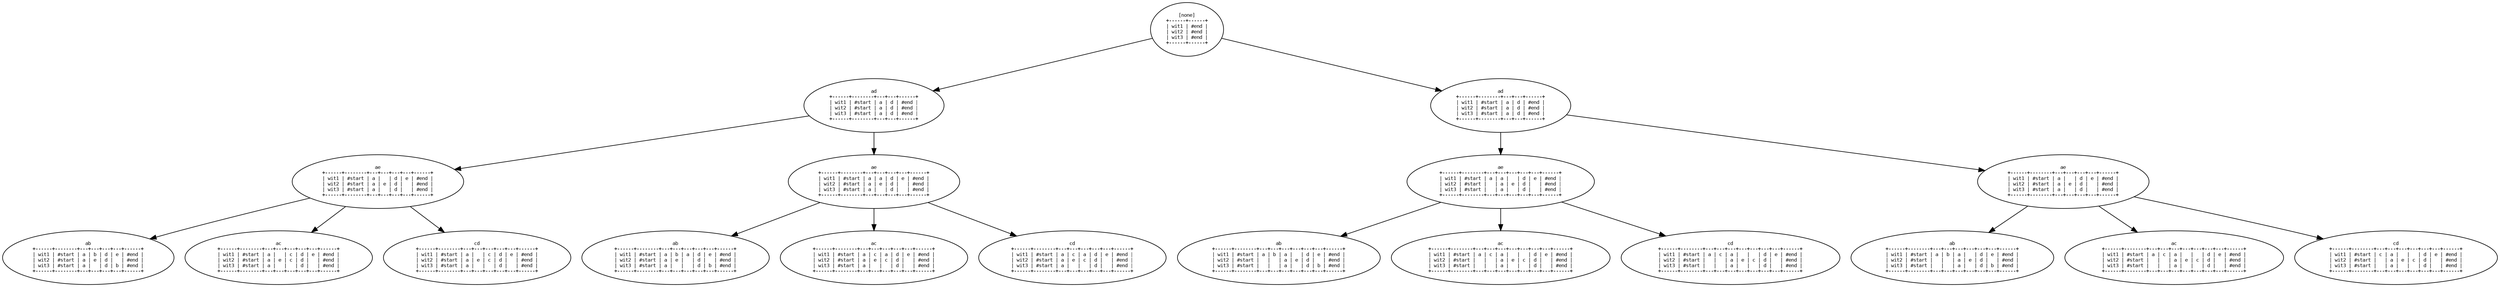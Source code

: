 digraph {
	node [fontname=Courier]
	node [fontsize=8]
	1 [label="[none]
+------+------+
| wit1 | #end |
| wit2 | #end |
| wit3 | #end |
+------+------+" c=1]
	2 [label="ad
+------+--------+---+---+------+
| wit1 | #start | a | d | #end |
| wit2 | #start | a | d | #end |
| wit3 | #start | a | d | #end |
+------+--------+---+---+------+" c=2]
	1 -> 2
	3 [label="ae
+------+--------+---+---+---+---+------+
| wit1 | #start | a |   | d | e | #end |
| wit2 | #start | a | e | d |   | #end |
| wit3 | #start | a |   | d |   | #end |
+------+--------+---+---+---+---+------+" c=3]
	2 -> 3
	4 [label="ab
+------+--------+---+---+---+---+------+
| wit1 | #start | a | b | d | e | #end |
| wit2 | #start | a | e | d |   | #end |
| wit3 | #start | a |   | d | b | #end |
+------+--------+---+---+---+---+------+" c=4]
	3 -> 4
	5 [label="ac
+------+--------+---+---+---+---+---+------+
| wit1 | #start | a |   | c | d | e | #end |
| wit2 | #start | a | e | c | d |   | #end |
| wit3 | #start | a |   |   | d |   | #end |
+------+--------+---+---+---+---+---+------+" c=5]
	3 -> 5
	6 [label="cd
+------+--------+---+---+---+---+---+------+
| wit1 | #start | a |   | c | d | e | #end |
| wit2 | #start | a | e | c | d |   | #end |
| wit3 | #start | a |   |   | d |   | #end |
+------+--------+---+---+---+---+---+------+" c=6]
	3 -> 6
	7 [label="ae
+------+--------+---+---+---+---+------+
| wit1 | #start | a | a | d | e | #end |
| wit2 | #start | a | e | d |   | #end |
| wit3 | #start | a |   | d |   | #end |
+------+--------+---+---+---+---+------+" c=7]
	2 -> 7
	8 [label="ab
+------+--------+---+---+---+---+---+------+
| wit1 | #start | a | b | a | d | e | #end |
| wit2 | #start | a | e |   | d |   | #end |
| wit3 | #start | a |   |   | d | b | #end |
+------+--------+---+---+---+---+---+------+" c=8]
	7 -> 8
	9 [label="ac
+------+--------+---+---+---+---+---+------+
| wit1 | #start | a | c | a | d | e | #end |
| wit2 | #start | a | e | c | d |   | #end |
| wit3 | #start | a |   |   | d |   | #end |
+------+--------+---+---+---+---+---+------+" c=9]
	7 -> 9
	10 [label="cd
+------+--------+---+---+---+---+---+------+
| wit1 | #start | a | c | a | d | e | #end |
| wit2 | #start | a | e | c | d |   | #end |
| wit3 | #start | a |   |   | d |   | #end |
+------+--------+---+---+---+---+---+------+" c=10]
	7 -> 10
	11 [label="ad
+------+--------+---+---+------+
| wit1 | #start | a | d | #end |
| wit2 | #start | a | d | #end |
| wit3 | #start | a | d | #end |
+------+--------+---+---+------+" c=11]
	1 -> 11
	12 [label="ae
+------+--------+---+---+---+---+---+------+
| wit1 | #start | a | a |   | d | e | #end |
| wit2 | #start |   | a | e | d |   | #end |
| wit3 | #start |   | a |   | d |   | #end |
+------+--------+---+---+---+---+---+------+" c=12]
	11 -> 12
	13 [label="ab
+------+--------+---+---+---+---+---+---+------+
| wit1 | #start | a | b | a |   | d | e | #end |
| wit2 | #start |   |   | a | e | d |   | #end |
| wit3 | #start |   |   | a |   | d | b | #end |
+------+--------+---+---+---+---+---+---+------+" c=13]
	12 -> 13
	14 [label="ac
+------+--------+---+---+---+---+---+---+---+------+
| wit1 | #start | a | c | a |   |   | d | e | #end |
| wit2 | #start |   |   | a | e | c | d |   | #end |
| wit3 | #start |   |   | a |   |   | d |   | #end |
+------+--------+---+---+---+---+---+---+---+------+" c=14]
	12 -> 14
	15 [label="cd
+------+--------+---+---+---+---+---+---+---+------+
| wit1 | #start | a | c | a |   |   | d | e | #end |
| wit2 | #start |   |   | a | e | c | d |   | #end |
| wit3 | #start |   |   | a |   |   | d |   | #end |
+------+--------+---+---+---+---+---+---+---+------+" c=15]
	12 -> 15
	16 [label="ae
+------+--------+---+---+---+---+------+
| wit1 | #start | a |   | d | e | #end |
| wit2 | #start | a | e | d |   | #end |
| wit3 | #start | a |   | d |   | #end |
+------+--------+---+---+---+---+------+" c=16]
	11 -> 16
	17 [label="ab
+------+--------+---+---+---+---+---+---+------+
| wit1 | #start | a | b | a |   | d | e | #end |
| wit2 | #start |   |   | a | e | d |   | #end |
| wit3 | #start |   |   | a |   | d | b | #end |
+------+--------+---+---+---+---+---+---+------+" c=17]
	16 -> 17
	18 [label="ac
+------+--------+---+---+---+---+---+---+---+------+
| wit1 | #start | a | c | a |   |   | d | e | #end |
| wit2 | #start |   |   | a | e | c | d |   | #end |
| wit3 | #start |   |   | a |   |   | d |   | #end |
+------+--------+---+---+---+---+---+---+---+------+" c=18]
	16 -> 18
	19 [label="cd
+------+--------+---+---+---+---+---+---+------+
| wit1 | #start | c | a |   |   | d | e | #end |
| wit2 | #start |   | a | e | c | d |   | #end |
| wit3 | #start |   | a |   |   | d |   | #end |
+------+--------+---+---+---+---+---+---+------+" c=19]
	16 -> 19
}
